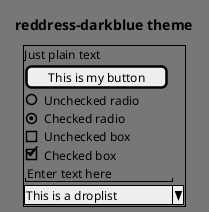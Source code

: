' Do not edit
' Theme Gallery
' autogenerated by script
'
@startsalt
!theme reddress-darkblue
title reddress-darkblue theme
{+
  Just plain text
  [This is my button]
  ()  Unchecked radio
  (X) Checked radio
  []  Unchecked box
  [X] Checked box
  "Enter text here   "
  ^This is a droplist^
}
@endsalt